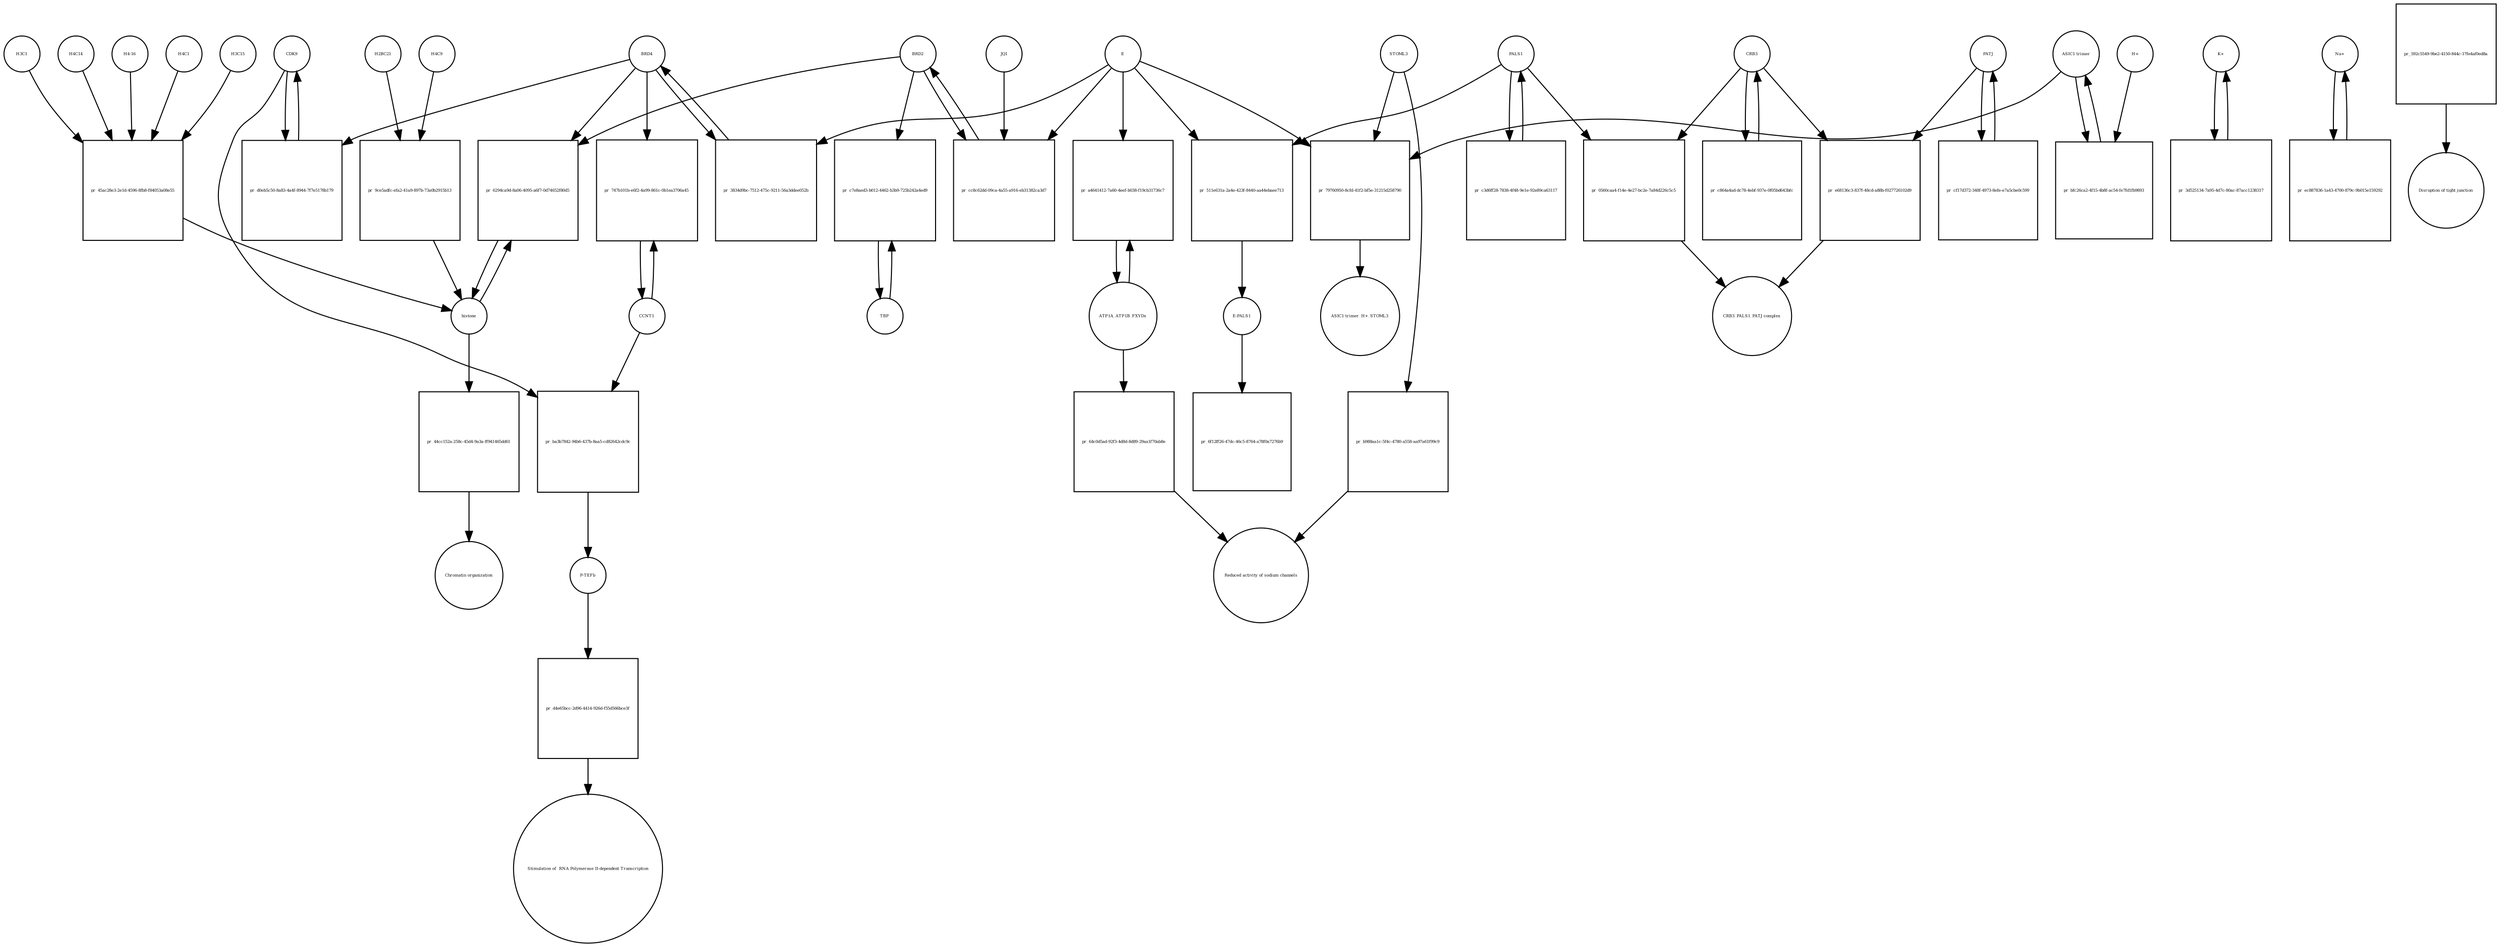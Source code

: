 strict digraph  {
CDK9 [annotation="", bipartite=0, cls=macromolecule, fontsize=4, label=CDK9, shape=circle];
"pr_d0eb5c50-8a83-4a4f-8944-7f7e5178b179" [annotation="", bipartite=1, cls=process, fontsize=4, label="pr_d0eb5c50-8a83-4a4f-8944-7f7e5178b179", shape=square];
BRD4 [annotation="", bipartite=0, cls=macromolecule, fontsize=4, label=BRD4, shape=circle];
CCNT1 [annotation="", bipartite=0, cls=macromolecule, fontsize=4, label=CCNT1, shape=circle];
"pr_747b101b-e6f2-4a99-861c-0b1ea3706a45" [annotation="", bipartite=1, cls=process, fontsize=4, label="pr_747b101b-e6f2-4a99-861c-0b1ea3706a45", shape=square];
histone [annotation="", bipartite=0, cls=complex, fontsize=4, label=histone, shape=circle];
"pr_6294ca9d-8a06-4095-a6f7-0d74652f80d5" [annotation="", bipartite=1, cls=process, fontsize=4, label="pr_6294ca9d-8a06-4095-a6f7-0d74652f80d5", shape=square];
BRD2 [annotation="", bipartite=0, cls=macromolecule, fontsize=4, label=BRD2, shape=circle];
"pr_3834d9bc-7512-475c-9211-56a3ddee052b" [annotation="", bipartite=1, cls=process, fontsize=4, label="pr_3834d9bc-7512-475c-9211-56a3ddee052b", shape=square];
E [annotation=urn_miriam_ncbiprotein_BCD58755, bipartite=0, cls=macromolecule, fontsize=4, label=E, shape=circle];
H4C14 [annotation="", bipartite=0, cls=macromolecule, fontsize=4, label=H4C14, shape=circle];
"pr_45ac28e3-2e1d-4596-8fb8-f84053a08e55" [annotation="", bipartite=1, cls=process, fontsize=4, label="pr_45ac28e3-2e1d-4596-8fb8-f84053a08e55", shape=square];
"H4-16" [annotation="", bipartite=0, cls=macromolecule, fontsize=4, label="H4-16", shape=circle];
H4C1 [annotation="", bipartite=0, cls=macromolecule, fontsize=4, label=H4C1, shape=circle];
H3C15 [annotation="", bipartite=0, cls=macromolecule, fontsize=4, label=H3C15, shape=circle];
H3C1 [annotation="", bipartite=0, cls=macromolecule, fontsize=4, label=H3C1, shape=circle];
"pr_cc8c62dd-09ca-4a55-a916-eb31382ca3d7" [annotation="", bipartite=1, cls=process, fontsize=4, label="pr_cc8c62dd-09ca-4a55-a916-eb31382ca3d7", shape=square];
JQ1 [annotation="", bipartite=0, cls=macromolecule, fontsize=4, label=JQ1, shape=circle];
TBP [annotation="", bipartite=0, cls=macromolecule, fontsize=4, label=TBP, shape=circle];
"pr_c7e8aed3-b012-4462-b3b9-725b242a4ed9" [annotation="", bipartite=1, cls=process, fontsize=4, label="pr_c7e8aed3-b012-4462-b3b9-725b242a4ed9", shape=square];
H4C9 [annotation="", bipartite=0, cls=macromolecule, fontsize=4, label=H4C9, shape=circle];
"pr_9ce5adfc-efa2-41a9-897b-73a0b2915b13" [annotation="", bipartite=1, cls=process, fontsize=4, label="pr_9ce5adfc-efa2-41a9-897b-73a0b2915b13", shape=square];
H2BC21 [annotation="", bipartite=0, cls=macromolecule, fontsize=4, label=H2BC21, shape=circle];
"pr_511e631a-2a4e-423f-8440-aa44ebaee713" [annotation="", bipartite=1, cls=process, fontsize=4, label="pr_511e631a-2a4e-423f-8440-aa44ebaee713", shape=square];
PALS1 [annotation="", bipartite=0, cls=macromolecule, fontsize=4, label=PALS1, shape=circle];
"E-PALS1" [annotation="", bipartite=0, cls=complex, fontsize=4, label="E-PALS1", shape=circle];
"pr_6f12ff26-47dc-46c5-8764-a78f0a7276b9" [annotation="", bipartite=1, cls=process, fontsize=4, label="pr_6f12ff26-47dc-46c5-8764-a78f0a7276b9", shape=square];
"pr_c3d6ff28-7838-4f48-9e1e-92e89ca63117" [annotation="", bipartite=1, cls=process, fontsize=4, label="pr_c3d6ff28-7838-4f48-9e1e-92e89ca63117", shape=square];
CRB3 [annotation="", bipartite=0, cls=macromolecule, fontsize=4, label=CRB3, shape=circle];
"pr_c864a4ad-dc78-4ebf-937e-0f05bd643bfc" [annotation="", bipartite=1, cls=process, fontsize=4, label="pr_c864a4ad-dc78-4ebf-937e-0f05bd643bfc", shape=square];
PATJ [annotation="", bipartite=0, cls=macromolecule, fontsize=4, label=PATJ, shape=circle];
"pr_cf17d372-348f-4973-8efe-e7a5cbe0c599" [annotation="", bipartite=1, cls=process, fontsize=4, label="pr_cf17d372-348f-4973-8efe-e7a5cbe0c599", shape=square];
ATP1A_ATP1B_FXYDs [annotation="", bipartite=0, cls=complex, fontsize=4, label=ATP1A_ATP1B_FXYDs, shape=circle];
"pr_a4641412-7a60-4eef-b038-f19cb31736c7" [annotation="", bipartite=1, cls=process, fontsize=4, label="pr_a4641412-7a60-4eef-b038-f19cb31736c7", shape=square];
"ASIC1 trimer" [annotation="", bipartite=0, cls=macromolecule, fontsize=4, label="ASIC1 trimer", shape=circle];
"pr_bfc26ca2-4f15-4b8f-ac54-fe7fd1fb9893" [annotation="", bipartite=1, cls=process, fontsize=4, label="pr_bfc26ca2-4f15-4b8f-ac54-fe7fd1fb9893", shape=square];
"H+" [annotation="", bipartite=0, cls="simple chemical", fontsize=4, label="H+", shape=circle];
"pr_79760950-8cfd-41f2-bf5e-31215d258790" [annotation="", bipartite=1, cls=process, fontsize=4, label="pr_79760950-8cfd-41f2-bf5e-31215d258790", shape=square];
STOML3 [annotation="", bipartite=0, cls=macromolecule, fontsize=4, label=STOML3, shape=circle];
"ASIC1 trimer_H+_STOML3" [annotation="", bipartite=0, cls=complex, fontsize=4, label="ASIC1 trimer_H+_STOML3", shape=circle];
"K+" [annotation="", bipartite=0, cls="simple chemical", fontsize=4, label="K+", shape=circle];
"pr_3d525134-7a95-4d7c-80ac-87acc1238317" [annotation="", bipartite=1, cls=process, fontsize=4, label="pr_3d525134-7a95-4d7c-80ac-87acc1238317", shape=square];
"Na+" [annotation="", bipartite=0, cls="simple chemical", fontsize=4, label="Na+", shape=circle];
"pr_ec887836-1a43-4700-879c-9b015e159292" [annotation="", bipartite=1, cls=process, fontsize=4, label="pr_ec887836-1a43-4700-879c-9b015e159292", shape=square];
"pr_0560caa4-f14e-4e27-bc2e-7a84d226c5c5" [annotation="", bipartite=1, cls=process, fontsize=4, label="pr_0560caa4-f14e-4e27-bc2e-7a84d226c5c5", shape=square];
"CRB3_PALS1_PATJ complex" [annotation="", bipartite=0, cls=complex, fontsize=4, label="CRB3_PALS1_PATJ complex", shape=circle];
"pr_e68136c3-837f-48cd-a88b-f027726102d9" [annotation="", bipartite=1, cls=process, fontsize=4, label="pr_e68136c3-837f-48cd-a88b-f027726102d9", shape=square];
"pr_64c0d5ad-92f3-4d8d-8d89-29aa1f70ab8e" [annotation="", bipartite=1, cls=process, fontsize=4, label="pr_64c0d5ad-92f3-4d8d-8d89-29aa1f70ab8e", shape=square];
"Reduced activity of sodium channels" [annotation="", bipartite=0, cls=phenotype, fontsize=4, label="Reduced activity of sodium channels", shape=circle];
"pr_b988aa1c-5f4c-4780-a558-aa97a61f99c9" [annotation="", bipartite=1, cls=process, fontsize=4, label="pr_b988aa1c-5f4c-4780-a558-aa97a61f99c9", shape=square];
"pr_592c5549-9be2-4150-844c-17fe4af0ed8a" [annotation="", bipartite=1, cls=process, fontsize=4, label="pr_592c5549-9be2-4150-844c-17fe4af0ed8a", shape=square];
"Disruption of tight junction" [annotation="", bipartite=0, cls=phenotype, fontsize=4, label="Disruption of tight junction", shape=circle];
"pr_ba3b7842-94b6-437b-8aa5-cd82642cdc9c" [annotation="", bipartite=1, cls=process, fontsize=4, label="pr_ba3b7842-94b6-437b-8aa5-cd82642cdc9c", shape=square];
"P-TEFb" [annotation="", bipartite=0, cls=complex, fontsize=4, label="P-TEFb", shape=circle];
"pr_d4e65bcc-2d96-4414-926d-f55d566bce3f" [annotation="", bipartite=1, cls=process, fontsize=4, label="pr_d4e65bcc-2d96-4414-926d-f55d566bce3f", shape=square];
" Stimulation of  RNA Polymerase II-dependent Transcription " [annotation="", bipartite=0, cls=phenotype, fontsize=4, label=" Stimulation of  RNA Polymerase II-dependent Transcription ", shape=circle];
"pr_44cc152a-258c-45d4-9a3a-ff941465dd61" [annotation="", bipartite=1, cls=process, fontsize=4, label="pr_44cc152a-258c-45d4-9a3a-ff941465dd61", shape=square];
"Chromatin organization" [annotation="", bipartite=0, cls=phenotype, fontsize=4, label="Chromatin organization", shape=circle];
CDK9 -> "pr_d0eb5c50-8a83-4a4f-8944-7f7e5178b179"  [annotation="", interaction_type=consumption];
CDK9 -> "pr_ba3b7842-94b6-437b-8aa5-cd82642cdc9c"  [annotation="", interaction_type=consumption];
"pr_d0eb5c50-8a83-4a4f-8944-7f7e5178b179" -> CDK9  [annotation="", interaction_type=production];
BRD4 -> "pr_d0eb5c50-8a83-4a4f-8944-7f7e5178b179"  [annotation="urn_miriam_doi_10.18632%2Foncotarget.18583|urn_miriam_doi_10.1016%2Fj.molcel.2005.06.027", interaction_type=catalysis];
BRD4 -> "pr_747b101b-e6f2-4a99-861c-0b1ea3706a45"  [annotation="urn_miriam_doi_10.1016%2Fj.molcel.2005.06.027", interaction_type=catalysis];
BRD4 -> "pr_6294ca9d-8a06-4095-a6f7-0d74652f80d5"  [annotation="urn_miriam_doi_10.1038%2Fnsmb.3228.|urn_miriam_doi_10.1016%2Fj.molcel.2008.01.018", interaction_type=catalysis];
BRD4 -> "pr_3834d9bc-7512-475c-9211-56a3ddee052b"  [annotation="", interaction_type=consumption];
CCNT1 -> "pr_747b101b-e6f2-4a99-861c-0b1ea3706a45"  [annotation="", interaction_type=consumption];
CCNT1 -> "pr_ba3b7842-94b6-437b-8aa5-cd82642cdc9c"  [annotation="", interaction_type=consumption];
"pr_747b101b-e6f2-4a99-861c-0b1ea3706a45" -> CCNT1  [annotation="", interaction_type=production];
histone -> "pr_6294ca9d-8a06-4095-a6f7-0d74652f80d5"  [annotation="", interaction_type=consumption];
histone -> "pr_44cc152a-258c-45d4-9a3a-ff941465dd61"  [annotation="", interaction_type=consumption];
"pr_6294ca9d-8a06-4095-a6f7-0d74652f80d5" -> histone  [annotation="", interaction_type=production];
BRD2 -> "pr_6294ca9d-8a06-4095-a6f7-0d74652f80d5"  [annotation="urn_miriam_doi_10.1038%2Fnsmb.3228.|urn_miriam_doi_10.1016%2Fj.molcel.2008.01.018", interaction_type=catalysis];
BRD2 -> "pr_cc8c62dd-09ca-4a55-a916-eb31382ca3d7"  [annotation="", interaction_type=consumption];
BRD2 -> "pr_c7e8aed3-b012-4462-b3b9-725b242a4ed9"  [annotation="urn_miriam_doi_10.1007%2Fs11010-006-9223-6", interaction_type=catalysis];
"pr_3834d9bc-7512-475c-9211-56a3ddee052b" -> BRD4  [annotation="", interaction_type=production];
E -> "pr_3834d9bc-7512-475c-9211-56a3ddee052b"  [annotation="urn_miriam_doi_10.1038%2Fs41586-020-2286-9", interaction_type=inhibition];
E -> "pr_cc8c62dd-09ca-4a55-a916-eb31382ca3d7"  [annotation="urn_miriam_doi_10.1038%2Fs41586-020-2286-9|urn_miriam_doi_10.1080%2F15592294.2018.1469891", interaction_type=inhibition];
E -> "pr_511e631a-2a4e-423f-8440-aa44ebaee713"  [annotation="", interaction_type=consumption];
E -> "pr_a4641412-7a60-4eef-b038-f19cb31736c7"  [annotation="urn_miriam_doi_10.1016%2Fj.virol.2011.03.029", interaction_type=inhibition];
E -> "pr_79760950-8cfd-41f2-bf5e-31215d258790"  [annotation="urn_miriam_doi_10.1016%2Fj.virol.2011.03.029", interaction_type=inhibition];
H4C14 -> "pr_45ac28e3-2e1d-4596-8fb8-f84053a08e55"  [annotation="", interaction_type=consumption];
"pr_45ac28e3-2e1d-4596-8fb8-f84053a08e55" -> histone  [annotation="", interaction_type=production];
"H4-16" -> "pr_45ac28e3-2e1d-4596-8fb8-f84053a08e55"  [annotation="", interaction_type=consumption];
H4C1 -> "pr_45ac28e3-2e1d-4596-8fb8-f84053a08e55"  [annotation="", interaction_type=consumption];
H3C15 -> "pr_45ac28e3-2e1d-4596-8fb8-f84053a08e55"  [annotation="", interaction_type=consumption];
H3C1 -> "pr_45ac28e3-2e1d-4596-8fb8-f84053a08e55"  [annotation="", interaction_type=consumption];
"pr_cc8c62dd-09ca-4a55-a916-eb31382ca3d7" -> BRD2  [annotation="", interaction_type=production];
JQ1 -> "pr_cc8c62dd-09ca-4a55-a916-eb31382ca3d7"  [annotation="urn_miriam_doi_10.1038%2Fs41586-020-2286-9|urn_miriam_doi_10.1080%2F15592294.2018.1469891", interaction_type=inhibition];
TBP -> "pr_c7e8aed3-b012-4462-b3b9-725b242a4ed9"  [annotation="", interaction_type=consumption];
"pr_c7e8aed3-b012-4462-b3b9-725b242a4ed9" -> TBP  [annotation="", interaction_type=production];
H4C9 -> "pr_9ce5adfc-efa2-41a9-897b-73a0b2915b13"  [annotation="", interaction_type=consumption];
"pr_9ce5adfc-efa2-41a9-897b-73a0b2915b13" -> histone  [annotation="", interaction_type=production];
H2BC21 -> "pr_9ce5adfc-efa2-41a9-897b-73a0b2915b13"  [annotation="", interaction_type=consumption];
"pr_511e631a-2a4e-423f-8440-aa44ebaee713" -> "E-PALS1"  [annotation="", interaction_type=production];
PALS1 -> "pr_511e631a-2a4e-423f-8440-aa44ebaee713"  [annotation="", interaction_type=consumption];
PALS1 -> "pr_c3d6ff28-7838-4f48-9e1e-92e89ca63117"  [annotation="", interaction_type=consumption];
PALS1 -> "pr_0560caa4-f14e-4e27-bc2e-7a84d226c5c5"  [annotation="", interaction_type=consumption];
"E-PALS1" -> "pr_6f12ff26-47dc-46c5-8764-a78f0a7276b9"  [annotation="", interaction_type=consumption];
"pr_c3d6ff28-7838-4f48-9e1e-92e89ca63117" -> PALS1  [annotation="", interaction_type=production];
CRB3 -> "pr_c864a4ad-dc78-4ebf-937e-0f05bd643bfc"  [annotation="", interaction_type=consumption];
CRB3 -> "pr_0560caa4-f14e-4e27-bc2e-7a84d226c5c5"  [annotation="", interaction_type=consumption];
CRB3 -> "pr_e68136c3-837f-48cd-a88b-f027726102d9"  [annotation="", interaction_type=consumption];
"pr_c864a4ad-dc78-4ebf-937e-0f05bd643bfc" -> CRB3  [annotation="", interaction_type=production];
PATJ -> "pr_cf17d372-348f-4973-8efe-e7a5cbe0c599"  [annotation="", interaction_type=consumption];
PATJ -> "pr_e68136c3-837f-48cd-a88b-f027726102d9"  [annotation="", interaction_type=consumption];
"pr_cf17d372-348f-4973-8efe-e7a5cbe0c599" -> PATJ  [annotation="", interaction_type=production];
ATP1A_ATP1B_FXYDs -> "pr_a4641412-7a60-4eef-b038-f19cb31736c7"  [annotation="", interaction_type=consumption];
ATP1A_ATP1B_FXYDs -> "pr_64c0d5ad-92f3-4d8d-8d89-29aa1f70ab8e"  [annotation="", interaction_type=consumption];
"pr_a4641412-7a60-4eef-b038-f19cb31736c7" -> ATP1A_ATP1B_FXYDs  [annotation="", interaction_type=production];
"ASIC1 trimer" -> "pr_bfc26ca2-4f15-4b8f-ac54-fe7fd1fb9893"  [annotation="", interaction_type=consumption];
"ASIC1 trimer" -> "pr_79760950-8cfd-41f2-bf5e-31215d258790"  [annotation="", interaction_type=consumption];
"pr_bfc26ca2-4f15-4b8f-ac54-fe7fd1fb9893" -> "ASIC1 trimer"  [annotation="", interaction_type=production];
"H+" -> "pr_bfc26ca2-4f15-4b8f-ac54-fe7fd1fb9893"  [annotation="", interaction_type=consumption];
"pr_79760950-8cfd-41f2-bf5e-31215d258790" -> "ASIC1 trimer_H+_STOML3"  [annotation="", interaction_type=production];
STOML3 -> "pr_79760950-8cfd-41f2-bf5e-31215d258790"  [annotation="", interaction_type=consumption];
STOML3 -> "pr_b988aa1c-5f4c-4780-a558-aa97a61f99c9"  [annotation="", interaction_type=consumption];
"K+" -> "pr_3d525134-7a95-4d7c-80ac-87acc1238317"  [annotation="", interaction_type=consumption];
"pr_3d525134-7a95-4d7c-80ac-87acc1238317" -> "K+"  [annotation="", interaction_type=production];
"Na+" -> "pr_ec887836-1a43-4700-879c-9b015e159292"  [annotation="", interaction_type=consumption];
"pr_ec887836-1a43-4700-879c-9b015e159292" -> "Na+"  [annotation="", interaction_type=production];
"pr_0560caa4-f14e-4e27-bc2e-7a84d226c5c5" -> "CRB3_PALS1_PATJ complex"  [annotation="", interaction_type=production];
"pr_e68136c3-837f-48cd-a88b-f027726102d9" -> "CRB3_PALS1_PATJ complex"  [annotation="", interaction_type=production];
"pr_64c0d5ad-92f3-4d8d-8d89-29aa1f70ab8e" -> "Reduced activity of sodium channels"  [annotation="", interaction_type=production];
"pr_b988aa1c-5f4c-4780-a558-aa97a61f99c9" -> "Reduced activity of sodium channels"  [annotation="", interaction_type=production];
"pr_592c5549-9be2-4150-844c-17fe4af0ed8a" -> "Disruption of tight junction"  [annotation="", interaction_type=production];
"pr_ba3b7842-94b6-437b-8aa5-cd82642cdc9c" -> "P-TEFb"  [annotation="", interaction_type=production];
"P-TEFb" -> "pr_d4e65bcc-2d96-4414-926d-f55d566bce3f"  [annotation="", interaction_type=consumption];
"pr_d4e65bcc-2d96-4414-926d-f55d566bce3f" -> " Stimulation of  RNA Polymerase II-dependent Transcription "  [annotation="", interaction_type=production];
"pr_44cc152a-258c-45d4-9a3a-ff941465dd61" -> "Chromatin organization"  [annotation="", interaction_type=production];
}
